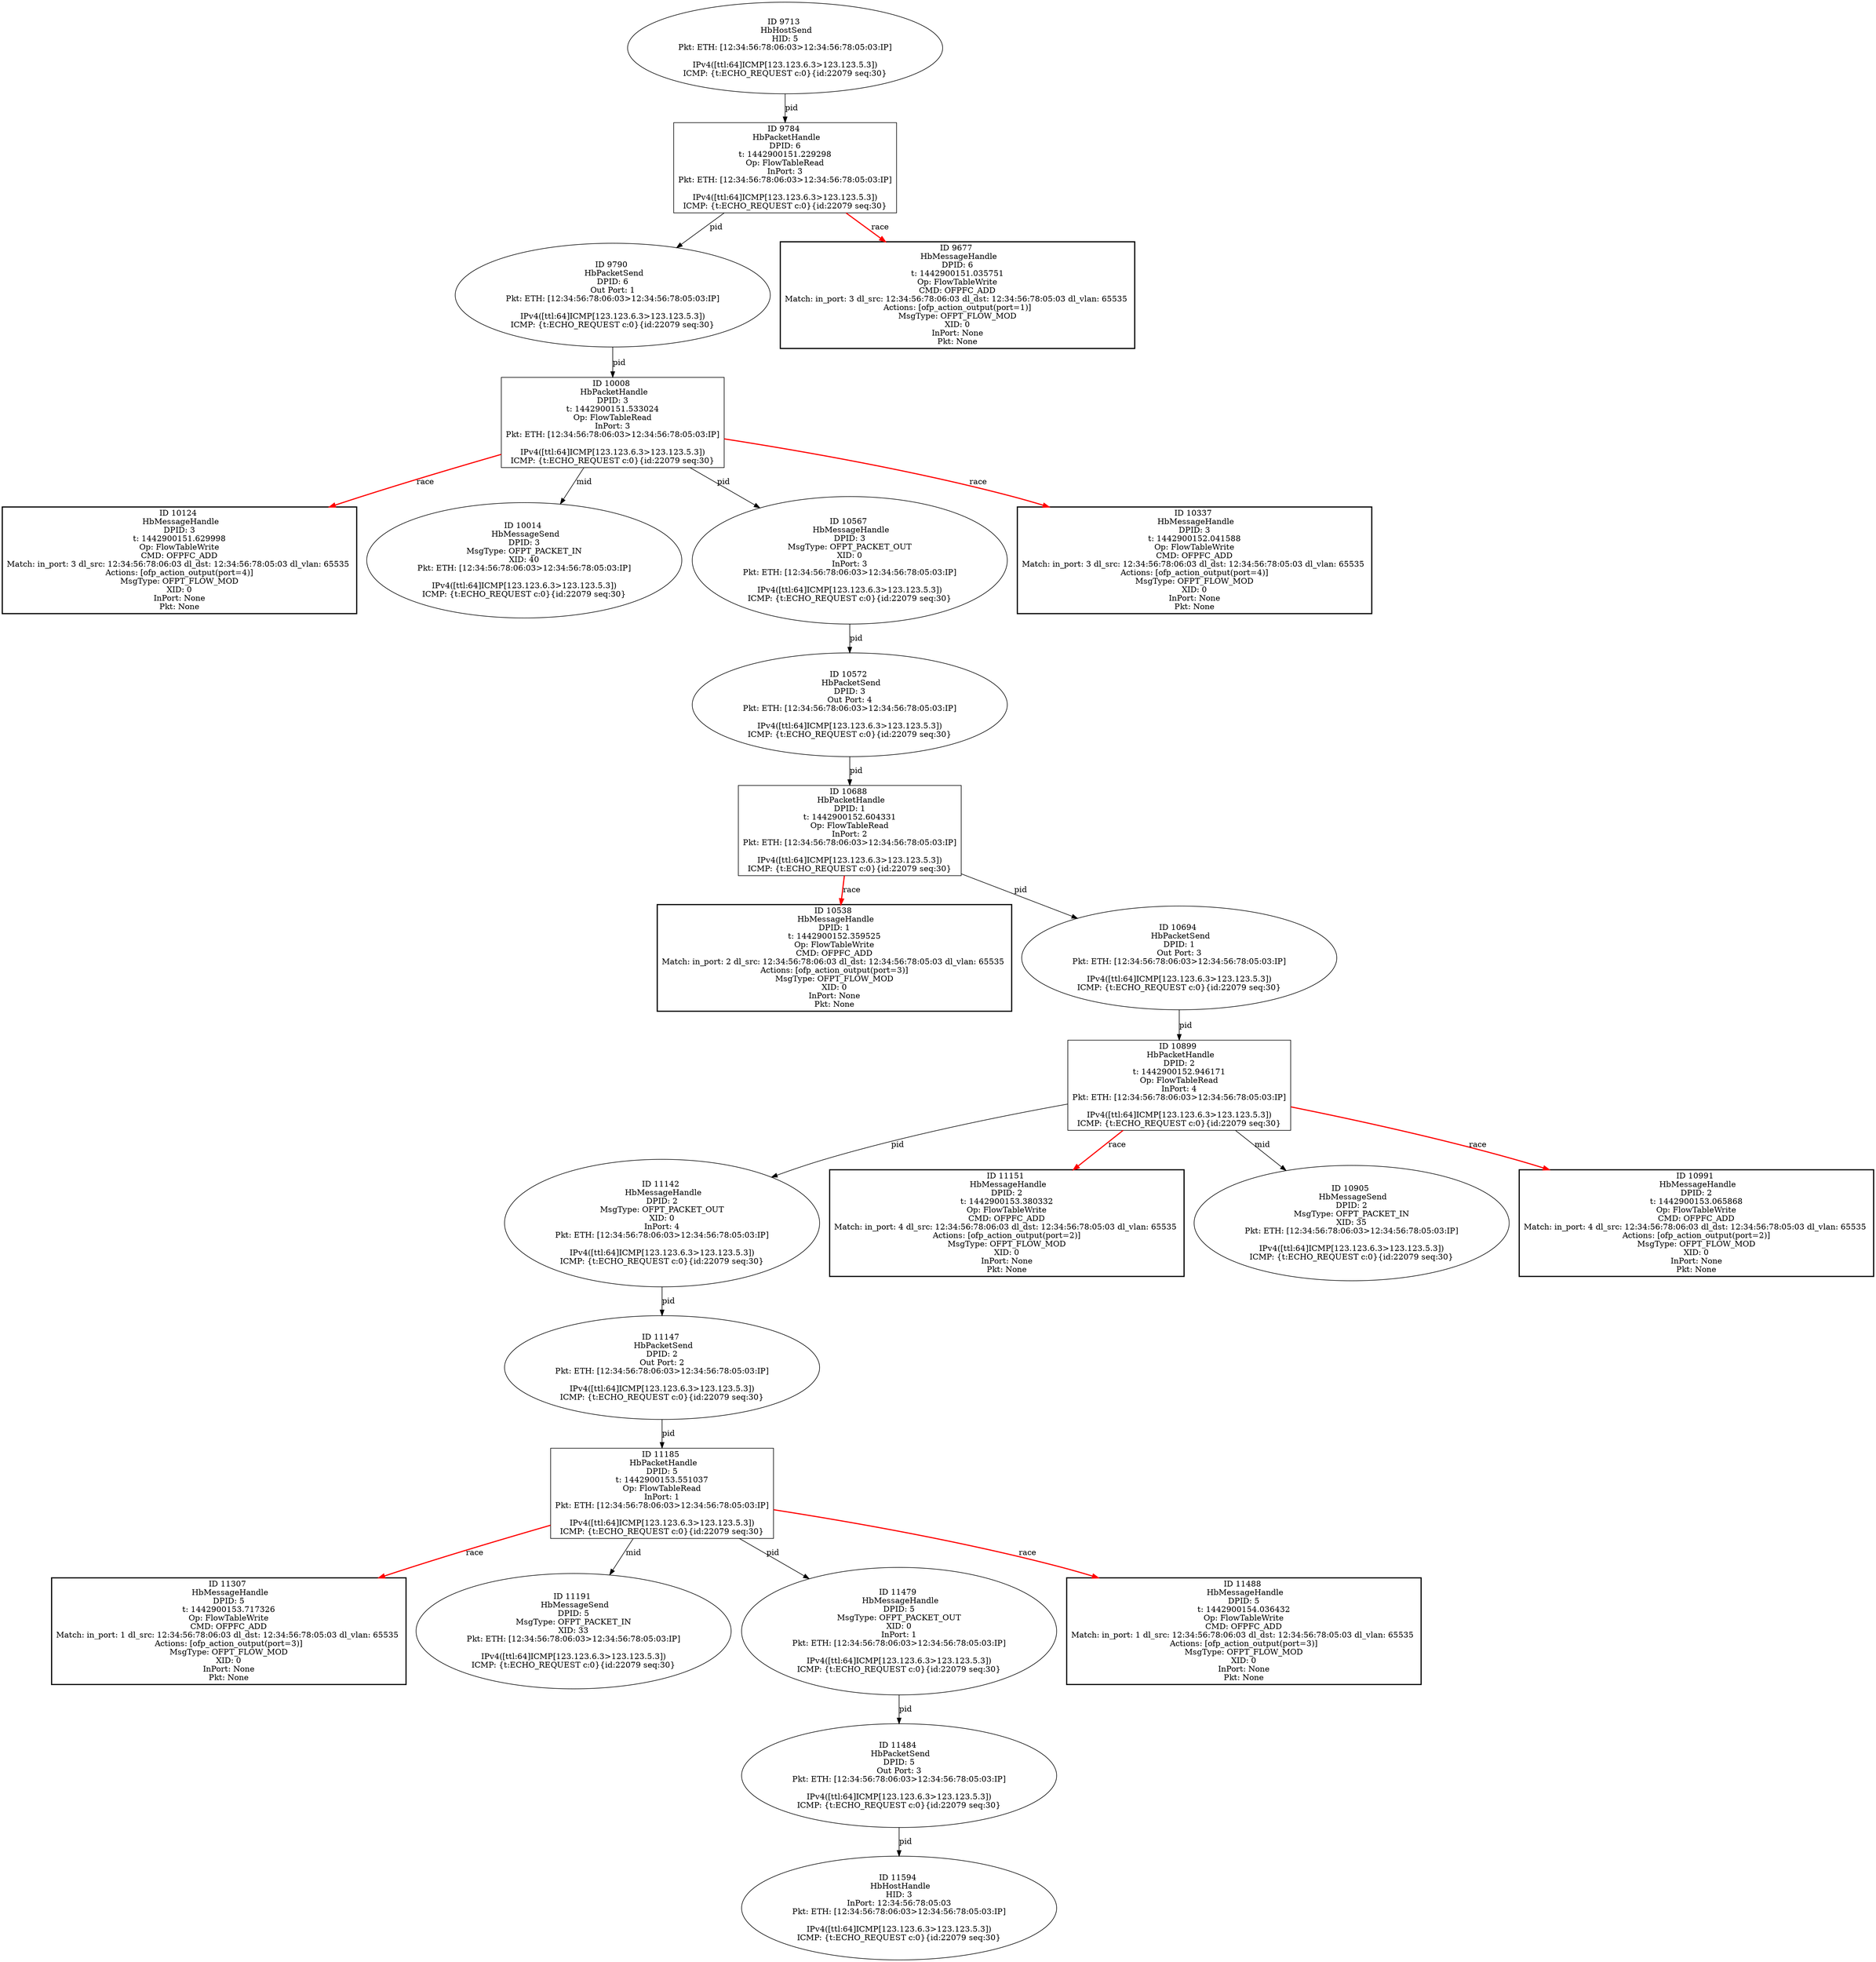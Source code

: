 strict digraph G {
11142 [shape=oval, event=<hb_events.HbMessageHandle object at 0x10a299990>, label="ID 11142 
 HbMessageHandle
DPID: 2
MsgType: OFPT_PACKET_OUT
XID: 0
InPort: 4
Pkt: ETH: [12:34:56:78:06:03>12:34:56:78:05:03:IP]

IPv4([ttl:64]ICMP[123.123.6.3>123.123.5.3])
ICMP: {t:ECHO_REQUEST c:0}{id:22079 seq:30}"];
11147 [shape=oval, event=<hb_events.HbPacketSend object at 0x10a299ed0>, label="ID 11147 
 HbPacketSend
DPID: 2
Out Port: 2
Pkt: ETH: [12:34:56:78:06:03>12:34:56:78:05:03:IP]

IPv4([ttl:64]ICMP[123.123.6.3>123.123.5.3])
ICMP: {t:ECHO_REQUEST c:0}{id:22079 seq:30}"];
10124 [shape=box, style=bold, event=<hb_events.HbMessageHandle object at 0x109eb0e90>, label="ID 10124 
 HbMessageHandle
DPID: 3
t: 1442900151.629998
Op: FlowTableWrite
CMD: OFPFC_ADD
Match: in_port: 3 dl_src: 12:34:56:78:06:03 dl_dst: 12:34:56:78:05:03 dl_vlan: 65535 
Actions: [ofp_action_output(port=4)]
MsgType: OFPT_FLOW_MOD
XID: 0
InPort: None
Pkt: None"];
11151 [shape=box, style=bold, event=<hb_events.HbMessageHandle object at 0x10a2a0390>, label="ID 11151 
 HbMessageHandle
DPID: 2
t: 1442900153.380332
Op: FlowTableWrite
CMD: OFPFC_ADD
Match: in_port: 4 dl_src: 12:34:56:78:06:03 dl_dst: 12:34:56:78:05:03 dl_vlan: 65535 
Actions: [ofp_action_output(port=2)]
MsgType: OFPT_FLOW_MOD
XID: 0
InPort: None
Pkt: None"];
10899 [shape=box, event=<hb_events.HbPacketHandle object at 0x10a172550>, label="ID 10899 
 HbPacketHandle
DPID: 2
t: 1442900152.946171
Op: FlowTableRead
InPort: 4
Pkt: ETH: [12:34:56:78:06:03>12:34:56:78:05:03:IP]

IPv4([ttl:64]ICMP[123.123.6.3>123.123.5.3])
ICMP: {t:ECHO_REQUEST c:0}{id:22079 seq:30}"];
10008 [shape=box, event=<hb_events.HbPacketHandle object at 0x109e43b50>, label="ID 10008 
 HbPacketHandle
DPID: 3
t: 1442900151.533024
Op: FlowTableRead
InPort: 3
Pkt: ETH: [12:34:56:78:06:03>12:34:56:78:05:03:IP]

IPv4([ttl:64]ICMP[123.123.6.3>123.123.5.3])
ICMP: {t:ECHO_REQUEST c:0}{id:22079 seq:30}"];
10905 [shape=oval, event=<hb_events.HbMessageSend object at 0x10a17fb10>, label="ID 10905 
 HbMessageSend
DPID: 2
MsgType: OFPT_PACKET_IN
XID: 35
Pkt: ETH: [12:34:56:78:06:03>12:34:56:78:05:03:IP]

IPv4([ttl:64]ICMP[123.123.6.3>123.123.5.3])
ICMP: {t:ECHO_REQUEST c:0}{id:22079 seq:30}"];
10014 [shape=oval, event=<hb_events.HbMessageSend object at 0x109e63190>, label="ID 10014 
 HbMessageSend
DPID: 3
MsgType: OFPT_PACKET_IN
XID: 40
Pkt: ETH: [12:34:56:78:06:03>12:34:56:78:05:03:IP]

IPv4([ttl:64]ICMP[123.123.6.3>123.123.5.3])
ICMP: {t:ECHO_REQUEST c:0}{id:22079 seq:30}"];
10538 [shape=box, style=bold, event=<hb_events.HbMessageHandle object at 0x10a03ab10>, label="ID 10538 
 HbMessageHandle
DPID: 1
t: 1442900152.359525
Op: FlowTableWrite
CMD: OFPFC_ADD
Match: in_port: 2 dl_src: 12:34:56:78:06:03 dl_dst: 12:34:56:78:05:03 dl_vlan: 65535 
Actions: [ofp_action_output(port=3)]
MsgType: OFPT_FLOW_MOD
XID: 0
InPort: None
Pkt: None"];
11307 [shape=box, style=bold, event=<hb_events.HbMessageHandle object at 0x10a37c450>, label="ID 11307 
 HbMessageHandle
DPID: 5
t: 1442900153.717326
Op: FlowTableWrite
CMD: OFPFC_ADD
Match: in_port: 1 dl_src: 12:34:56:78:06:03 dl_dst: 12:34:56:78:05:03 dl_vlan: 65535 
Actions: [ofp_action_output(port=3)]
MsgType: OFPT_FLOW_MOD
XID: 0
InPort: None
Pkt: None"];
11185 [shape=box, event=<hb_events.HbPacketHandle object at 0x10a2c7790>, label="ID 11185 
 HbPacketHandle
DPID: 5
t: 1442900153.551037
Op: FlowTableRead
InPort: 1
Pkt: ETH: [12:34:56:78:06:03>12:34:56:78:05:03:IP]

IPv4([ttl:64]ICMP[123.123.6.3>123.123.5.3])
ICMP: {t:ECHO_REQUEST c:0}{id:22079 seq:30}"];
11191 [shape=oval, event=<hb_events.HbMessageSend object at 0x10a2c7e90>, label="ID 11191 
 HbMessageSend
DPID: 5
MsgType: OFPT_PACKET_IN
XID: 33
Pkt: ETH: [12:34:56:78:06:03>12:34:56:78:05:03:IP]

IPv4([ttl:64]ICMP[123.123.6.3>123.123.5.3])
ICMP: {t:ECHO_REQUEST c:0}{id:22079 seq:30}"];
9784 [shape=box, event=<hb_events.HbPacketHandle object at 0x109d8fe10>, label="ID 9784 
 HbPacketHandle
DPID: 6
t: 1442900151.229298
Op: FlowTableRead
InPort: 3
Pkt: ETH: [12:34:56:78:06:03>12:34:56:78:05:03:IP]

IPv4([ttl:64]ICMP[123.123.6.3>123.123.5.3])
ICMP: {t:ECHO_REQUEST c:0}{id:22079 seq:30}"];
9790 [shape=oval, event=<hb_events.HbPacketSend object at 0x109d96d50>, label="ID 9790 
 HbPacketSend
DPID: 6
Out Port: 1
Pkt: ETH: [12:34:56:78:06:03>12:34:56:78:05:03:IP]

IPv4([ttl:64]ICMP[123.123.6.3>123.123.5.3])
ICMP: {t:ECHO_REQUEST c:0}{id:22079 seq:30}"];
10688 [shape=box, event=<hb_events.HbPacketHandle object at 0x10a0a3790>, label="ID 10688 
 HbPacketHandle
DPID: 1
t: 1442900152.604331
Op: FlowTableRead
InPort: 2
Pkt: ETH: [12:34:56:78:06:03>12:34:56:78:05:03:IP]

IPv4([ttl:64]ICMP[123.123.6.3>123.123.5.3])
ICMP: {t:ECHO_REQUEST c:0}{id:22079 seq:30}"];
10694 [shape=oval, event=<hb_events.HbPacketSend object at 0x10a0b6350>, label="ID 10694 
 HbPacketSend
DPID: 1
Out Port: 3
Pkt: ETH: [12:34:56:78:06:03>12:34:56:78:05:03:IP]

IPv4([ttl:64]ICMP[123.123.6.3>123.123.5.3])
ICMP: {t:ECHO_REQUEST c:0}{id:22079 seq:30}"];
10567 [shape=oval, event=<hb_events.HbMessageHandle object at 0x10a049610>, label="ID 10567 
 HbMessageHandle
DPID: 3
MsgType: OFPT_PACKET_OUT
XID: 0
InPort: 3
Pkt: ETH: [12:34:56:78:06:03>12:34:56:78:05:03:IP]

IPv4([ttl:64]ICMP[123.123.6.3>123.123.5.3])
ICMP: {t:ECHO_REQUEST c:0}{id:22079 seq:30}"];
11594 [shape=oval, event=<hb_events.HbHostHandle object at 0x10a4bf290>, label="ID 11594 
 HbHostHandle
HID: 3
InPort: 12:34:56:78:05:03
Pkt: ETH: [12:34:56:78:06:03>12:34:56:78:05:03:IP]

IPv4([ttl:64]ICMP[123.123.6.3>123.123.5.3])
ICMP: {t:ECHO_REQUEST c:0}{id:22079 seq:30}"];
10572 [shape=oval, event=<hb_events.HbPacketSend object at 0x10a049c10>, label="ID 10572 
 HbPacketSend
DPID: 3
Out Port: 4
Pkt: ETH: [12:34:56:78:06:03>12:34:56:78:05:03:IP]

IPv4([ttl:64]ICMP[123.123.6.3>123.123.5.3])
ICMP: {t:ECHO_REQUEST c:0}{id:22079 seq:30}"];
9677 [shape=box, style=bold, event=<hb_events.HbMessageHandle object at 0x109d4e190>, label="ID 9677 
 HbMessageHandle
DPID: 6
t: 1442900151.035751
Op: FlowTableWrite
CMD: OFPFC_ADD
Match: in_port: 3 dl_src: 12:34:56:78:06:03 dl_dst: 12:34:56:78:05:03 dl_vlan: 65535 
Actions: [ofp_action_output(port=1)]
MsgType: OFPT_FLOW_MOD
XID: 0
InPort: None
Pkt: None"];
11479 [shape=oval, event=<hb_events.HbMessageHandle object at 0x10a41e090>, label="ID 11479 
 HbMessageHandle
DPID: 5
MsgType: OFPT_PACKET_OUT
XID: 0
InPort: 1
Pkt: ETH: [12:34:56:78:06:03>12:34:56:78:05:03:IP]

IPv4([ttl:64]ICMP[123.123.6.3>123.123.5.3])
ICMP: {t:ECHO_REQUEST c:0}{id:22079 seq:30}"];
11484 [shape=oval, event=<hb_events.HbPacketSend object at 0x10a44a790>, label="ID 11484 
 HbPacketSend
DPID: 5
Out Port: 3
Pkt: ETH: [12:34:56:78:06:03>12:34:56:78:05:03:IP]

IPv4([ttl:64]ICMP[123.123.6.3>123.123.5.3])
ICMP: {t:ECHO_REQUEST c:0}{id:22079 seq:30}"];
11488 [shape=box, style=bold, event=<hb_events.HbMessageHandle object at 0x10a450290>, label="ID 11488 
 HbMessageHandle
DPID: 5
t: 1442900154.036432
Op: FlowTableWrite
CMD: OFPFC_ADD
Match: in_port: 1 dl_src: 12:34:56:78:06:03 dl_dst: 12:34:56:78:05:03 dl_vlan: 65535 
Actions: [ofp_action_output(port=3)]
MsgType: OFPT_FLOW_MOD
XID: 0
InPort: None
Pkt: None"];
10337 [shape=box, style=bold, event=<hb_events.HbMessageHandle object at 0x109f72210>, label="ID 10337 
 HbMessageHandle
DPID: 3
t: 1442900152.041588
Op: FlowTableWrite
CMD: OFPFC_ADD
Match: in_port: 3 dl_src: 12:34:56:78:06:03 dl_dst: 12:34:56:78:05:03 dl_vlan: 65535 
Actions: [ofp_action_output(port=4)]
MsgType: OFPT_FLOW_MOD
XID: 0
InPort: None
Pkt: None"];
10991 [shape=box, style=bold, event=<hb_events.HbMessageHandle object at 0x10a1ebe50>, label="ID 10991 
 HbMessageHandle
DPID: 2
t: 1442900153.065868
Op: FlowTableWrite
CMD: OFPFC_ADD
Match: in_port: 4 dl_src: 12:34:56:78:06:03 dl_dst: 12:34:56:78:05:03 dl_vlan: 65535 
Actions: [ofp_action_output(port=2)]
MsgType: OFPT_FLOW_MOD
XID: 0
InPort: None
Pkt: None"];
9713 [shape=oval, event=<hb_events.HbHostSend object at 0x109d5cfd0>, label="ID 9713 
 HbHostSend
HID: 5
Pkt: ETH: [12:34:56:78:06:03>12:34:56:78:05:03:IP]

IPv4([ttl:64]ICMP[123.123.6.3>123.123.5.3])
ICMP: {t:ECHO_REQUEST c:0}{id:22079 seq:30}"];
11142 -> 11147  [rel=pid, label=pid];
11147 -> 11185  [rel=pid, label=pid];
10899 -> 10905  [rel=mid, label=mid];
10899 -> 11151  [harmful=True, color=red, style=bold, rel=race, label=race];
10899 -> 11142  [rel=pid, label=pid];
10899 -> 10991  [harmful=True, color=red, style=bold, rel=race, label=race];
10008 -> 10337  [harmful=True, color=red, style=bold, rel=race, label=race];
10008 -> 10124  [harmful=True, color=red, style=bold, rel=race, label=race];
10008 -> 10014  [rel=mid, label=mid];
10008 -> 10567  [rel=pid, label=pid];
11185 -> 11488  [harmful=True, color=red, style=bold, rel=race, label=race];
11185 -> 11307  [harmful=True, color=red, style=bold, rel=race, label=race];
11185 -> 11479  [rel=pid, label=pid];
11185 -> 11191  [rel=mid, label=mid];
9784 -> 9677  [harmful=True, color=red, style=bold, rel=race, label=race];
9784 -> 9790  [rel=pid, label=pid];
9790 -> 10008  [rel=pid, label=pid];
10688 -> 10538  [harmful=True, color=red, style=bold, rel=race, label=race];
10688 -> 10694  [rel=pid, label=pid];
10694 -> 10899  [rel=pid, label=pid];
10567 -> 10572  [rel=pid, label=pid];
10572 -> 10688  [rel=pid, label=pid];
11479 -> 11484  [rel=pid, label=pid];
11484 -> 11594  [rel=pid, label=pid];
9713 -> 9784  [rel=pid, label=pid];
}
